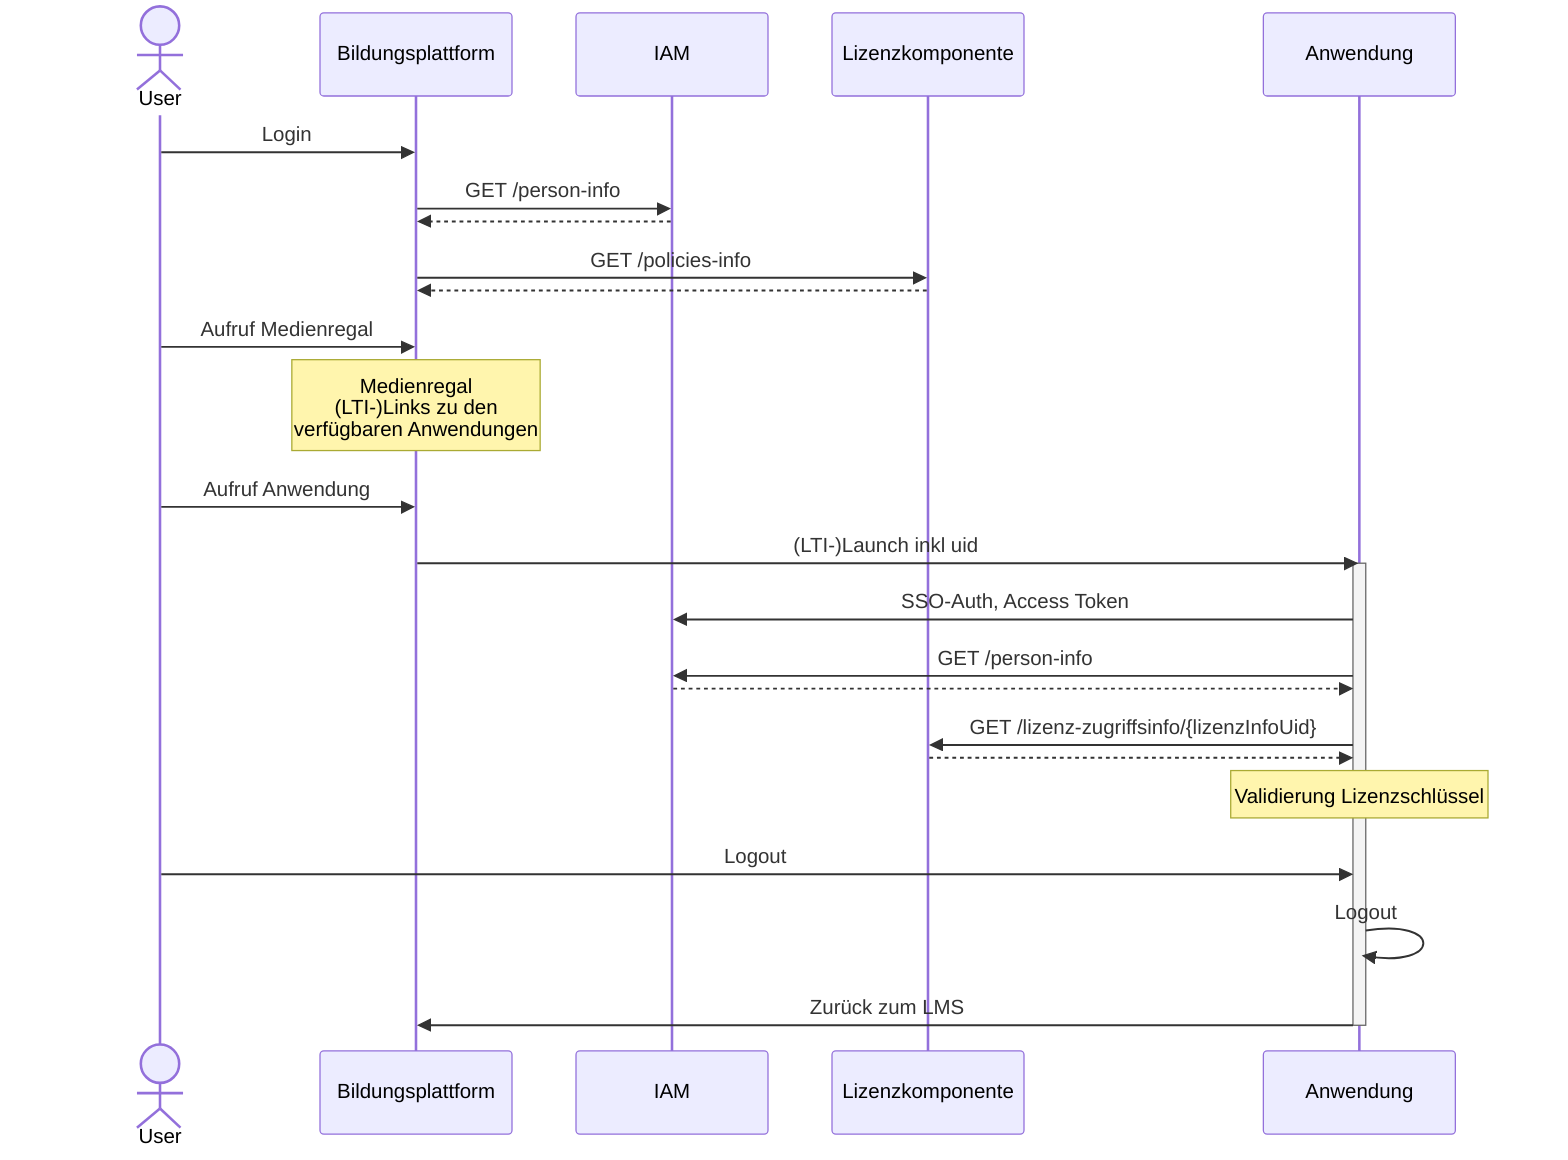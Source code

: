 sequenceDiagram
    actor User
    participant BP as Bildungsplattform
    participant LS as IAM
    participant LK as Lizenzkomponente
    participant A as Anwendung

    User->>BP: Login
    BP->>LS: GET /person-info
    LS-->>BP: 
    BP->>LK: GET /policies-info
    LK-->>BP: 
    User->>BP: Aufruf Medienregal
    Note over BP: Medienregal<br/>(LTI-)Links zu den<br/>verfügbaren Anwendungen
    User->>BP: Aufruf Anwendung
    BP->>A: (LTI-)Launch inkl uid
    activate A
    A->>LS: SSO-Auth, Access Token
    A->>LS: GET /person-info
    LS-->>A: 
    A->>LK: GET /lizenz-zugriffsinfo/{lizenzInfoUid}
    LK-->>A: 
    Note over A: Validierung Lizenzschlüssel
    User->>A: Logout
    A->>A: Logout
    A->>BP: Zurück zum LMS
    deactivate A